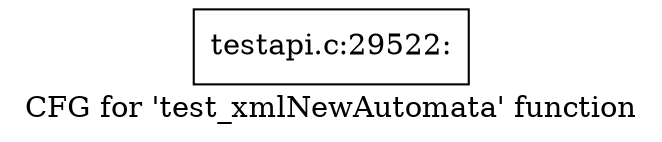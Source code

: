 digraph "CFG for 'test_xmlNewAutomata' function" {
	label="CFG for 'test_xmlNewAutomata' function";

	Node0x50a2b10 [shape=record,label="{testapi.c:29522:}"];
}
